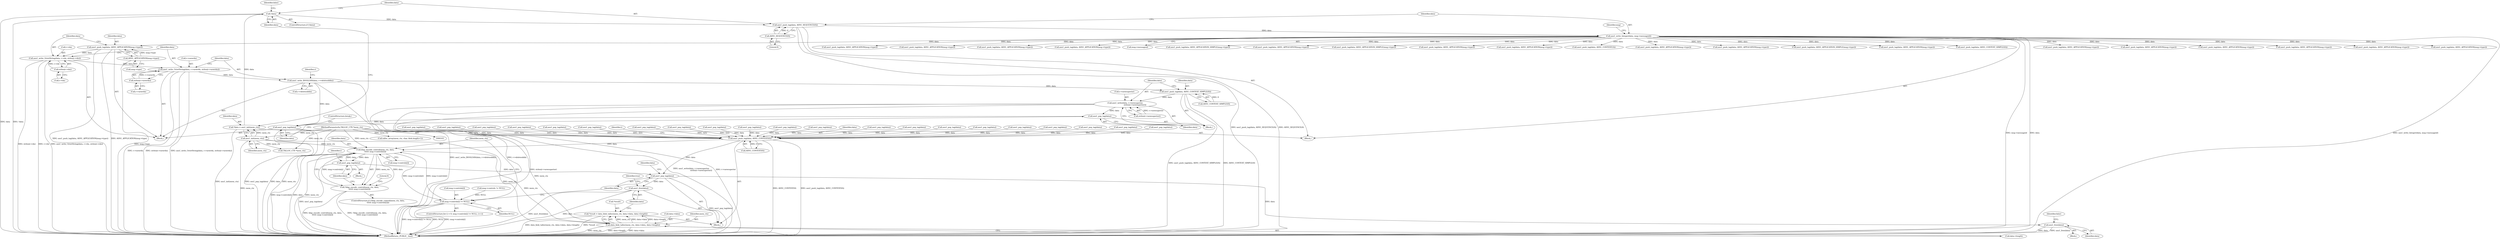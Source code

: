 digraph "1_samba_530d50a1abdcdf4d1775652d4c456c1274d83d8d@API" {
"1000895" [label="(Call,asn1_write_BOOLEAN(data, r->deleteolddn))"];
"1000886" [label="(Call,asn1_write_OctetString(data, r->newrdn, strlen(r->newrdn)))"];
"1000877" [label="(Call,asn1_write_OctetString(data, r->dn, strlen(r->dn)))"];
"1000871" [label="(Call,asn1_push_tag(data, ASN1_APPLICATION(msg->type)))"];
"1000124" [label="(Call,asn1_write_Integer(data, msg->messageid))"];
"1000120" [label="(Call,asn1_push_tag(data, ASN1_SEQUENCE(0)))"];
"1000116" [label="(Call,!data)"];
"1000109" [label="(Call,*data = asn1_init(mem_ctx))"];
"1000111" [label="(Call,asn1_init(mem_ctx))"];
"1000106" [label="(MethodParameterIn,TALLOC_CTX *mem_ctx)"];
"1000122" [label="(Call,ASN1_SEQUENCE(0))"];
"1000873" [label="(Call,ASN1_APPLICATION(msg->type))"];
"1000882" [label="(Call,strlen(r->dn))"];
"1000891" [label="(Call,strlen(r->newrdn))"];
"1000905" [label="(Call,asn1_push_tag(data, ASN1_CONTEXT_SIMPLE(0)))"];
"1000909" [label="(Call,asn1_write(data, r->newsuperior,\n                                  strlen(r->newsuperior)))"];
"1000918" [label="(Call,asn1_pop_tag(data))"];
"1000920" [label="(Call,asn1_pop_tag(data))"];
"1001216" [label="(Call,asn1_push_tag(data, ASN1_CONTEXT(0)))"];
"1001236" [label="(Call,ldap_encode_control(mem_ctx, data,\n\t\t\t\t\t\t msg->controls[i]))"];
"1001224" [label="(Call,msg->controls[i] != NULL)"];
"1001235" [label="(Call,!ldap_encode_control(mem_ctx, data,\n\t\t\t\t\t\t msg->controls[i]))"];
"1001259" [label="(Call,asn1_pop_tag(data))"];
"1001261" [label="(Call,asn1_pop_tag(data))"];
"1001268" [label="(Call,asn1_free(data))"];
"1001283" [label="(Call,asn1_free(data))"];
"1001275" [label="(Call,data_blob_talloc(mem_ctx, data->data, data->length))"];
"1001272" [label="(Call,*result = data_blob_talloc(mem_ctx, data->data, data->length))"];
"1001232" [label="(Identifier,i)"];
"1000905" [label="(Call,asn1_push_tag(data, ASN1_CONTEXT_SIMPLE(0)))"];
"1000416" [label="(Call,asn1_push_tag(data, ASN1_APPLICATION(msg->type)))"];
"1000507" [label="(Call,asn1_pop_tag(data))"];
"1001288" [label="(Call,TALLOC_CTX *mem_ctx)"];
"1001280" [label="(Call,data->length)"];
"1000119" [label="(Identifier,false)"];
"1000907" [label="(Call,ASN1_CONTEXT_SIMPLE(0))"];
"1001234" [label="(ControlStructure,if (!ldap_encode_control(mem_ctx, data,\n\t\t\t\t\t\t msg->controls[i])))"];
"1000886" [label="(Call,asn1_write_OctetString(data, r->newrdn, strlen(r->newrdn)))"];
"1000873" [label="(Call,ASN1_APPLICATION(msg->type))"];
"1001283" [label="(Call,asn1_free(data))"];
"1000120" [label="(Call,asn1_push_tag(data, ASN1_SEQUENCE(0)))"];
"1001260" [label="(Identifier,data)"];
"1001267" [label="(Block,)"];
"1000891" [label="(Call,strlen(r->newrdn))"];
"1000919" [label="(Identifier,data)"];
"1000112" [label="(Identifier,mem_ctx)"];
"1000107" [label="(Block,)"];
"1000911" [label="(Call,r->newsuperior)"];
"1001236" [label="(Call,ldap_encode_control(mem_ctx, data,\n\t\t\t\t\t\t msg->controls[i]))"];
"1001247" [label="(Literal,0)"];
"1000871" [label="(Call,asn1_push_tag(data, ASN1_APPLICATION(msg->type)))"];
"1001090" [label="(Call,asn1_push_tag(data, ASN1_APPLICATION(msg->type)))"];
"1000269" [label="(Call,asn1_push_tag(data, ASN1_APPLICATION(msg->type)))"];
"1001222" [label="(Identifier,i)"];
"1001239" [label="(Call,msg->controls[i])"];
"1000909" [label="(Call,asn1_write(data, r->newsuperior,\n                                  strlen(r->newsuperior)))"];
"1001233" [label="(Block,)"];
"1000402" [label="(Call,asn1_pop_tag(data))"];
"1000861" [label="(Block,)"];
"1000665" [label="(Call,asn1_push_tag(data, ASN1_APPLICATION(msg->type)))"];
"1000688" [label="(Call,asn1_push_tag(data, ASN1_APPLICATION(msg->type)))"];
"1000857" [label="(Call,asn1_pop_tag(data))"];
"1000122" [label="(Call,ASN1_SEQUENCE(0))"];
"1000782" [label="(Call,asn1_pop_tag(data))"];
"1000296" [label="(Call,asn1_pop_tag(data))"];
"1000521" [label="(Call,asn1_push_tag(data, ASN1_APPLICATION(msg->type)))"];
"1000121" [label="(Identifier,data)"];
"1000999" [label="(Call,asn1_pop_tag(data))"];
"1001237" [label="(Identifier,mem_ctx)"];
"1000131" [label="(Identifier,msg)"];
"1000920" [label="(Call,asn1_pop_tag(data))"];
"1000895" [label="(Call,asn1_write_BOOLEAN(data, r->deleteolddn))"];
"1000111" [label="(Call,asn1_init(mem_ctx))"];
"1000887" [label="(Identifier,data)"];
"1001134" [label="(Call,asn1_pop_tag(data))"];
"1000904" [label="(Block,)"];
"1001273" [label="(Call,*result)"];
"1001235" [label="(Call,!ldap_encode_control(mem_ctx, data,\n\t\t\t\t\t\t msg->controls[i]))"];
"1001215" [label="(Block,)"];
"1000872" [label="(Identifier,data)"];
"1001061" [label="(Call,asn1_push_tag(data, ASN1_APPLICATION(msg->type)))"];
"1000796" [label="(Call,asn1_push_tag(data, ASN1_APPLICATION(msg->type)))"];
"1001013" [label="(Call,asn1_push_tag(data, ASN1_APPLICATION(msg->type)))"];
"1001320" [label="(MethodReturn,_PUBLIC_ bool)"];
"1000145" [label="(Call,asn1_push_tag(data, ASN1_APPLICATION(msg->type)))"];
"1000126" [label="(Call,msg->messageid)"];
"1001217" [label="(Identifier,data)"];
"1000106" [label="(MethodParameterIn,TALLOC_CTX *mem_ctx)"];
"1001218" [label="(Call,ASN1_CONTEXT(0))"];
"1001036" [label="(Call,asn1_push_tag(data, ASN1_APPLICATION_SIMPLE(msg->type)))"];
"1000109" [label="(Call,*data = asn1_init(mem_ctx))"];
"1001225" [label="(Call,msg->controls[i])"];
"1000674" [label="(Call,asn1_pop_tag(data))"];
"1000116" [label="(Call,!data)"];
"1000910" [label="(Identifier,data)"];
"1000307" [label="(Call,asn1_pop_tag(data))"];
"1000922" [label="(ControlStructure,break;)"];
"1000848" [label="(Call,asn1_push_tag(data, ASN1_APPLICATION(msg->type)))"];
"1001210" [label="(Call,msg->controls != NULL)"];
"1000892" [label="(Call,r->newrdn)"];
"1000110" [label="(Identifier,data)"];
"1000530" [label="(Call,asn1_pop_tag(data))"];
"1000902" [label="(Identifier,r)"];
"1000943" [label="(Call,asn1_pop_tag(data))"];
"1001277" [label="(Call,data->data)"];
"1001271" [label="(Identifier,false)"];
"1000805" [label="(Call,asn1_pop_tag(data))"];
"1000888" [label="(Call,r->newrdn)"];
"1001047" [label="(Call,asn1_pop_tag(data))"];
"1000125" [label="(Identifier,data)"];
"1000195" [label="(Call,asn1_pop_tag(data))"];
"1000301" [label="(Call,asn1_push_tag(data, ASN1_APPLICATION_SIMPLE(msg->type)))"];
"1000957" [label="(Call,asn1_push_tag(data, ASN1_APPLICATION(msg->type)))"];
"1000934" [label="(Call,asn1_push_tag(data, ASN1_APPLICATION(msg->type)))"];
"1001022" [label="(Call,asn1_pop_tag(data))"];
"1000834" [label="(Call,asn1_pop_tag(data))"];
"1001295" [label="(Call,talloc_array(mem_ctx, char, blob.length+1))"];
"1000199" [label="(Call,asn1_push_tag(data, ASN1_CONTEXT(3)))"];
"1000123" [label="(Literal,0)"];
"1001275" [label="(Call,data_blob_talloc(mem_ctx, data->data, data->length))"];
"1001261" [label="(Call,asn1_pop_tag(data))"];
"1000877" [label="(Call,asn1_write_OctetString(data, r->dn, strlen(r->dn)))"];
"1000897" [label="(Call,r->deleteolddn)"];
"1000544" [label="(Call,asn1_push_tag(data, ASN1_APPLICATION(msg->type)))"];
"1001224" [label="(Call,msg->controls[i] != NULL)"];
"1000883" [label="(Call,r->dn)"];
"1000117" [label="(Identifier,data)"];
"1001284" [label="(Identifier,data)"];
"1000321" [label="(Call,asn1_push_tag(data, ASN1_APPLICATION(msg->type)))"];
"1000249" [label="(Call,asn1_pop_tag(data))"];
"1000882" [label="(Call,strlen(r->dn))"];
"1000896" [label="(Identifier,data)"];
"1001268" [label="(Call,asn1_free(data))"];
"1001286" [label="(Identifier,true)"];
"1000878" [label="(Identifier,data)"];
"1000921" [label="(Identifier,data)"];
"1000819" [label="(Call,asn1_push_tag(data, ASN1_APPLICATION_SIMPLE(msg->type)))"];
"1001076" [label="(Call,asn1_pop_tag(data))"];
"1000651" [label="(Call,asn1_pop_tag(data))"];
"1001148" [label="(Call,asn1_push_tag(data, ASN1_APPLICATION(msg->type)))"];
"1001238" [label="(Identifier,data)"];
"1001276" [label="(Identifier,mem_ctx)"];
"1000918" [label="(Call,asn1_pop_tag(data))"];
"1001220" [label="(ControlStructure,for (i = 0; msg->controls[i] != NULL; i++))"];
"1001216" [label="(Call,asn1_push_tag(data, ASN1_CONTEXT(0)))"];
"1001265" [label="(Identifier,data)"];
"1000874" [label="(Call,msg->type)"];
"1000914" [label="(Call,strlen(r->newsuperior))"];
"1001203" [label="(Call,asn1_pop_tag(data))"];
"1000906" [label="(Identifier,data)"];
"1000879" [label="(Call,r->dn)"];
"1000178" [label="(Call,asn1_push_tag(data, ASN1_CONTEXT_SIMPLE(0)))"];
"1001272" [label="(Call,*result = data_blob_talloc(mem_ctx, data->data, data->length))"];
"1001230" [label="(Identifier,NULL)"];
"1000115" [label="(ControlStructure,if (!data))"];
"1000124" [label="(Call,asn1_write_Integer(data, msg->messageid))"];
"1001269" [label="(Identifier,data)"];
"1001259" [label="(Call,asn1_pop_tag(data))"];
"1001262" [label="(Identifier,data)"];
"1000255" [label="(Call,asn1_pop_tag(data))"];
"1000895" -> "1000861"  [label="AST: "];
"1000895" -> "1000897"  [label="CFG: "];
"1000896" -> "1000895"  [label="AST: "];
"1000897" -> "1000895"  [label="AST: "];
"1000902" -> "1000895"  [label="CFG: "];
"1000895" -> "1001320"  [label="DDG: r->deleteolddn"];
"1000895" -> "1001320"  [label="DDG: asn1_write_BOOLEAN(data, r->deleteolddn)"];
"1000886" -> "1000895"  [label="DDG: data"];
"1000895" -> "1000905"  [label="DDG: data"];
"1000895" -> "1000920"  [label="DDG: data"];
"1000886" -> "1000861"  [label="AST: "];
"1000886" -> "1000891"  [label="CFG: "];
"1000887" -> "1000886"  [label="AST: "];
"1000888" -> "1000886"  [label="AST: "];
"1000891" -> "1000886"  [label="AST: "];
"1000896" -> "1000886"  [label="CFG: "];
"1000886" -> "1001320"  [label="DDG: strlen(r->newrdn)"];
"1000886" -> "1001320"  [label="DDG: asn1_write_OctetString(data, r->newrdn, strlen(r->newrdn))"];
"1000886" -> "1001320"  [label="DDG: r->newrdn"];
"1000877" -> "1000886"  [label="DDG: data"];
"1000891" -> "1000886"  [label="DDG: r->newrdn"];
"1000877" -> "1000861"  [label="AST: "];
"1000877" -> "1000882"  [label="CFG: "];
"1000878" -> "1000877"  [label="AST: "];
"1000879" -> "1000877"  [label="AST: "];
"1000882" -> "1000877"  [label="AST: "];
"1000887" -> "1000877"  [label="CFG: "];
"1000877" -> "1001320"  [label="DDG: strlen(r->dn)"];
"1000877" -> "1001320"  [label="DDG: r->dn"];
"1000877" -> "1001320"  [label="DDG: asn1_write_OctetString(data, r->dn, strlen(r->dn))"];
"1000871" -> "1000877"  [label="DDG: data"];
"1000882" -> "1000877"  [label="DDG: r->dn"];
"1000871" -> "1000861"  [label="AST: "];
"1000871" -> "1000873"  [label="CFG: "];
"1000872" -> "1000871"  [label="AST: "];
"1000873" -> "1000871"  [label="AST: "];
"1000878" -> "1000871"  [label="CFG: "];
"1000871" -> "1001320"  [label="DDG: asn1_push_tag(data, ASN1_APPLICATION(msg->type))"];
"1000871" -> "1001320"  [label="DDG: ASN1_APPLICATION(msg->type)"];
"1000124" -> "1000871"  [label="DDG: data"];
"1000873" -> "1000871"  [label="DDG: msg->type"];
"1000124" -> "1000107"  [label="AST: "];
"1000124" -> "1000126"  [label="CFG: "];
"1000125" -> "1000124"  [label="AST: "];
"1000126" -> "1000124"  [label="AST: "];
"1000131" -> "1000124"  [label="CFG: "];
"1000124" -> "1001320"  [label="DDG: msg->messageid"];
"1000124" -> "1001320"  [label="DDG: data"];
"1000124" -> "1001320"  [label="DDG: asn1_write_Integer(data, msg->messageid)"];
"1000120" -> "1000124"  [label="DDG: data"];
"1000124" -> "1000145"  [label="DDG: data"];
"1000124" -> "1000178"  [label="DDG: data"];
"1000124" -> "1000199"  [label="DDG: data"];
"1000124" -> "1000269"  [label="DDG: data"];
"1000124" -> "1000301"  [label="DDG: data"];
"1000124" -> "1000321"  [label="DDG: data"];
"1000124" -> "1000416"  [label="DDG: data"];
"1000124" -> "1000521"  [label="DDG: data"];
"1000124" -> "1000544"  [label="DDG: data"];
"1000124" -> "1000665"  [label="DDG: data"];
"1000124" -> "1000688"  [label="DDG: data"];
"1000124" -> "1000796"  [label="DDG: data"];
"1000124" -> "1000819"  [label="DDG: data"];
"1000124" -> "1000848"  [label="DDG: data"];
"1000124" -> "1000934"  [label="DDG: data"];
"1000124" -> "1000957"  [label="DDG: data"];
"1000124" -> "1001013"  [label="DDG: data"];
"1000124" -> "1001036"  [label="DDG: data"];
"1000124" -> "1001061"  [label="DDG: data"];
"1000124" -> "1001090"  [label="DDG: data"];
"1000124" -> "1001148"  [label="DDG: data"];
"1000120" -> "1000107"  [label="AST: "];
"1000120" -> "1000122"  [label="CFG: "];
"1000121" -> "1000120"  [label="AST: "];
"1000122" -> "1000120"  [label="AST: "];
"1000125" -> "1000120"  [label="CFG: "];
"1000120" -> "1001320"  [label="DDG: asn1_push_tag(data, ASN1_SEQUENCE(0))"];
"1000120" -> "1001320"  [label="DDG: ASN1_SEQUENCE(0)"];
"1000116" -> "1000120"  [label="DDG: data"];
"1000122" -> "1000120"  [label="DDG: 0"];
"1000116" -> "1000115"  [label="AST: "];
"1000116" -> "1000117"  [label="CFG: "];
"1000117" -> "1000116"  [label="AST: "];
"1000119" -> "1000116"  [label="CFG: "];
"1000121" -> "1000116"  [label="CFG: "];
"1000116" -> "1001320"  [label="DDG: data"];
"1000116" -> "1001320"  [label="DDG: !data"];
"1000109" -> "1000116"  [label="DDG: data"];
"1000109" -> "1000107"  [label="AST: "];
"1000109" -> "1000111"  [label="CFG: "];
"1000110" -> "1000109"  [label="AST: "];
"1000111" -> "1000109"  [label="AST: "];
"1000117" -> "1000109"  [label="CFG: "];
"1000109" -> "1001320"  [label="DDG: asn1_init(mem_ctx)"];
"1000111" -> "1000109"  [label="DDG: mem_ctx"];
"1000111" -> "1000112"  [label="CFG: "];
"1000112" -> "1000111"  [label="AST: "];
"1000111" -> "1001320"  [label="DDG: mem_ctx"];
"1000106" -> "1000111"  [label="DDG: mem_ctx"];
"1000111" -> "1001236"  [label="DDG: mem_ctx"];
"1000111" -> "1001275"  [label="DDG: mem_ctx"];
"1000111" -> "1001288"  [label="DDG: mem_ctx"];
"1000106" -> "1000103"  [label="AST: "];
"1000106" -> "1001320"  [label="DDG: mem_ctx"];
"1000106" -> "1001236"  [label="DDG: mem_ctx"];
"1000106" -> "1001275"  [label="DDG: mem_ctx"];
"1000106" -> "1001288"  [label="DDG: mem_ctx"];
"1000106" -> "1001295"  [label="DDG: mem_ctx"];
"1000122" -> "1000123"  [label="CFG: "];
"1000123" -> "1000122"  [label="AST: "];
"1000873" -> "1000874"  [label="CFG: "];
"1000874" -> "1000873"  [label="AST: "];
"1000873" -> "1001320"  [label="DDG: msg->type"];
"1000882" -> "1000883"  [label="CFG: "];
"1000883" -> "1000882"  [label="AST: "];
"1000891" -> "1000892"  [label="CFG: "];
"1000892" -> "1000891"  [label="AST: "];
"1000905" -> "1000904"  [label="AST: "];
"1000905" -> "1000907"  [label="CFG: "];
"1000906" -> "1000905"  [label="AST: "];
"1000907" -> "1000905"  [label="AST: "];
"1000910" -> "1000905"  [label="CFG: "];
"1000905" -> "1001320"  [label="DDG: asn1_push_tag(data, ASN1_CONTEXT_SIMPLE(0))"];
"1000905" -> "1001320"  [label="DDG: ASN1_CONTEXT_SIMPLE(0)"];
"1000907" -> "1000905"  [label="DDG: 0"];
"1000905" -> "1000909"  [label="DDG: data"];
"1000909" -> "1000904"  [label="AST: "];
"1000909" -> "1000914"  [label="CFG: "];
"1000910" -> "1000909"  [label="AST: "];
"1000911" -> "1000909"  [label="AST: "];
"1000914" -> "1000909"  [label="AST: "];
"1000919" -> "1000909"  [label="CFG: "];
"1000909" -> "1001320"  [label="DDG: r->newsuperior"];
"1000909" -> "1001320"  [label="DDG: strlen(r->newsuperior)"];
"1000909" -> "1001320"  [label="DDG: asn1_write(data, r->newsuperior,\n                                  strlen(r->newsuperior))"];
"1000914" -> "1000909"  [label="DDG: r->newsuperior"];
"1000909" -> "1000918"  [label="DDG: data"];
"1000918" -> "1000904"  [label="AST: "];
"1000918" -> "1000919"  [label="CFG: "];
"1000919" -> "1000918"  [label="AST: "];
"1000921" -> "1000918"  [label="CFG: "];
"1000918" -> "1000920"  [label="DDG: data"];
"1000920" -> "1000861"  [label="AST: "];
"1000920" -> "1000921"  [label="CFG: "];
"1000921" -> "1000920"  [label="AST: "];
"1000922" -> "1000920"  [label="CFG: "];
"1000920" -> "1001320"  [label="DDG: asn1_pop_tag(data)"];
"1000920" -> "1001320"  [label="DDG: data"];
"1000920" -> "1001216"  [label="DDG: data"];
"1001216" -> "1001215"  [label="AST: "];
"1001216" -> "1001218"  [label="CFG: "];
"1001217" -> "1001216"  [label="AST: "];
"1001218" -> "1001216"  [label="AST: "];
"1001222" -> "1001216"  [label="CFG: "];
"1001216" -> "1001320"  [label="DDG: ASN1_CONTEXT(0)"];
"1001216" -> "1001320"  [label="DDG: asn1_push_tag(data, ASN1_CONTEXT(0))"];
"1000857" -> "1001216"  [label="DDG: data"];
"1001134" -> "1001216"  [label="DDG: data"];
"1000805" -> "1001216"  [label="DDG: data"];
"1001047" -> "1001216"  [label="DDG: data"];
"1000530" -> "1001216"  [label="DDG: data"];
"1000651" -> "1001216"  [label="DDG: data"];
"1000674" -> "1001216"  [label="DDG: data"];
"1001203" -> "1001216"  [label="DDG: data"];
"1000296" -> "1001216"  [label="DDG: data"];
"1000255" -> "1001216"  [label="DDG: data"];
"1000782" -> "1001216"  [label="DDG: data"];
"1000834" -> "1001216"  [label="DDG: data"];
"1000402" -> "1001216"  [label="DDG: data"];
"1001076" -> "1001216"  [label="DDG: data"];
"1000943" -> "1001216"  [label="DDG: data"];
"1001022" -> "1001216"  [label="DDG: data"];
"1000249" -> "1001216"  [label="DDG: data"];
"1000307" -> "1001216"  [label="DDG: data"];
"1000195" -> "1001216"  [label="DDG: data"];
"1000507" -> "1001216"  [label="DDG: data"];
"1000999" -> "1001216"  [label="DDG: data"];
"1001218" -> "1001216"  [label="DDG: 0"];
"1001216" -> "1001236"  [label="DDG: data"];
"1001216" -> "1001261"  [label="DDG: data"];
"1001236" -> "1001235"  [label="AST: "];
"1001236" -> "1001239"  [label="CFG: "];
"1001237" -> "1001236"  [label="AST: "];
"1001238" -> "1001236"  [label="AST: "];
"1001239" -> "1001236"  [label="AST: "];
"1001235" -> "1001236"  [label="CFG: "];
"1001236" -> "1001320"  [label="DDG: msg->controls[i]"];
"1001236" -> "1001320"  [label="DDG: data"];
"1001236" -> "1001320"  [label="DDG: mem_ctx"];
"1001236" -> "1001224"  [label="DDG: msg->controls[i]"];
"1001236" -> "1001235"  [label="DDG: mem_ctx"];
"1001236" -> "1001235"  [label="DDG: data"];
"1001236" -> "1001235"  [label="DDG: msg->controls[i]"];
"1001259" -> "1001236"  [label="DDG: data"];
"1001224" -> "1001236"  [label="DDG: msg->controls[i]"];
"1001236" -> "1001259"  [label="DDG: data"];
"1001236" -> "1001275"  [label="DDG: mem_ctx"];
"1001224" -> "1001220"  [label="AST: "];
"1001224" -> "1001230"  [label="CFG: "];
"1001225" -> "1001224"  [label="AST: "];
"1001230" -> "1001224"  [label="AST: "];
"1001237" -> "1001224"  [label="CFG: "];
"1001262" -> "1001224"  [label="CFG: "];
"1001224" -> "1001320"  [label="DDG: NULL"];
"1001224" -> "1001320"  [label="DDG: msg->controls[i]"];
"1001224" -> "1001320"  [label="DDG: msg->controls[i] != NULL"];
"1001210" -> "1001224"  [label="DDG: NULL"];
"1001235" -> "1001234"  [label="AST: "];
"1001247" -> "1001235"  [label="CFG: "];
"1001260" -> "1001235"  [label="CFG: "];
"1001235" -> "1001320"  [label="DDG: !ldap_encode_control(mem_ctx, data,\n\t\t\t\t\t\t msg->controls[i])"];
"1001235" -> "1001320"  [label="DDG: ldap_encode_control(mem_ctx, data,\n\t\t\t\t\t\t msg->controls[i])"];
"1001259" -> "1001233"  [label="AST: "];
"1001259" -> "1001260"  [label="CFG: "];
"1001260" -> "1001259"  [label="AST: "];
"1001232" -> "1001259"  [label="CFG: "];
"1001259" -> "1001320"  [label="DDG: asn1_pop_tag(data)"];
"1001259" -> "1001261"  [label="DDG: data"];
"1001261" -> "1001215"  [label="AST: "];
"1001261" -> "1001262"  [label="CFG: "];
"1001262" -> "1001261"  [label="AST: "];
"1001265" -> "1001261"  [label="CFG: "];
"1001261" -> "1001320"  [label="DDG: asn1_pop_tag(data)"];
"1001261" -> "1001268"  [label="DDG: data"];
"1001261" -> "1001283"  [label="DDG: data"];
"1001268" -> "1001267"  [label="AST: "];
"1001268" -> "1001269"  [label="CFG: "];
"1001269" -> "1001268"  [label="AST: "];
"1001271" -> "1001268"  [label="CFG: "];
"1001268" -> "1001320"  [label="DDG: asn1_free(data)"];
"1001268" -> "1001320"  [label="DDG: data"];
"1001283" -> "1001215"  [label="AST: "];
"1001283" -> "1001284"  [label="CFG: "];
"1001284" -> "1001283"  [label="AST: "];
"1001286" -> "1001283"  [label="CFG: "];
"1001283" -> "1001320"  [label="DDG: asn1_free(data)"];
"1001283" -> "1001320"  [label="DDG: data"];
"1001275" -> "1001272"  [label="AST: "];
"1001275" -> "1001280"  [label="CFG: "];
"1001276" -> "1001275"  [label="AST: "];
"1001277" -> "1001275"  [label="AST: "];
"1001280" -> "1001275"  [label="AST: "];
"1001272" -> "1001275"  [label="CFG: "];
"1001275" -> "1001320"  [label="DDG: data->length"];
"1001275" -> "1001320"  [label="DDG: data->data"];
"1001275" -> "1001320"  [label="DDG: mem_ctx"];
"1001275" -> "1001272"  [label="DDG: mem_ctx"];
"1001275" -> "1001272"  [label="DDG: data->data"];
"1001275" -> "1001272"  [label="DDG: data->length"];
"1001272" -> "1001215"  [label="AST: "];
"1001273" -> "1001272"  [label="AST: "];
"1001284" -> "1001272"  [label="CFG: "];
"1001272" -> "1001320"  [label="DDG: data_blob_talloc(mem_ctx, data->data, data->length)"];
"1001272" -> "1001320"  [label="DDG: *result"];
}

